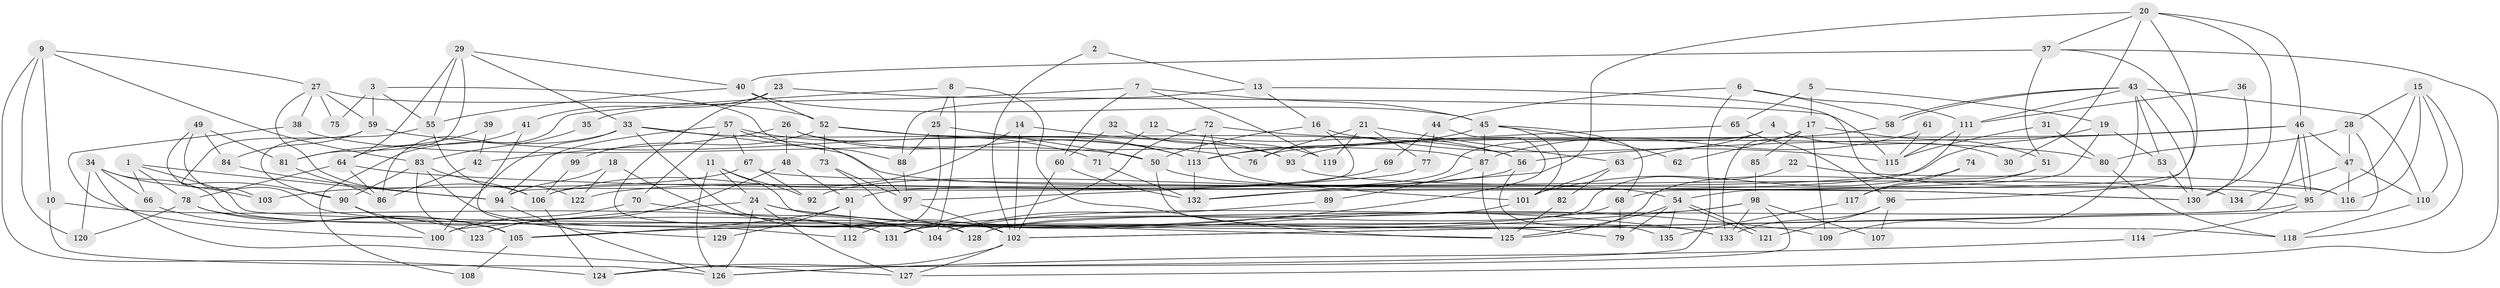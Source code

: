 // Generated by graph-tools (version 1.1) at 2025/50/03/09/25 03:50:06]
// undirected, 135 vertices, 270 edges
graph export_dot {
graph [start="1"]
  node [color=gray90,style=filled];
  1;
  2;
  3;
  4;
  5;
  6;
  7;
  8;
  9;
  10;
  11;
  12;
  13;
  14;
  15;
  16;
  17;
  18;
  19;
  20;
  21;
  22;
  23;
  24;
  25;
  26;
  27;
  28;
  29;
  30;
  31;
  32;
  33;
  34;
  35;
  36;
  37;
  38;
  39;
  40;
  41;
  42;
  43;
  44;
  45;
  46;
  47;
  48;
  49;
  50;
  51;
  52;
  53;
  54;
  55;
  56;
  57;
  58;
  59;
  60;
  61;
  62;
  63;
  64;
  65;
  66;
  67;
  68;
  69;
  70;
  71;
  72;
  73;
  74;
  75;
  76;
  77;
  78;
  79;
  80;
  81;
  82;
  83;
  84;
  85;
  86;
  87;
  88;
  89;
  90;
  91;
  92;
  93;
  94;
  95;
  96;
  97;
  98;
  99;
  100;
  101;
  102;
  103;
  104;
  105;
  106;
  107;
  108;
  109;
  110;
  111;
  112;
  113;
  114;
  115;
  116;
  117;
  118;
  119;
  120;
  121;
  122;
  123;
  124;
  125;
  126;
  127;
  128;
  129;
  130;
  131;
  132;
  133;
  134;
  135;
  1 -- 94;
  1 -- 78;
  1 -- 66;
  1 -- 118;
  2 -- 102;
  2 -- 13;
  3 -- 55;
  3 -- 59;
  3 -- 75;
  3 -- 88;
  4 -- 106;
  4 -- 63;
  4 -- 30;
  5 -- 17;
  5 -- 19;
  5 -- 65;
  6 -- 111;
  6 -- 58;
  6 -- 44;
  6 -- 126;
  7 -- 45;
  7 -- 60;
  7 -- 35;
  7 -- 119;
  8 -- 25;
  8 -- 104;
  8 -- 86;
  8 -- 125;
  9 -- 27;
  9 -- 83;
  9 -- 10;
  9 -- 120;
  9 -- 124;
  10 -- 126;
  10 -- 131;
  11 -- 126;
  11 -- 125;
  11 -- 24;
  11 -- 92;
  12 -- 71;
  12 -- 56;
  13 -- 116;
  13 -- 16;
  13 -- 88;
  14 -- 102;
  14 -- 93;
  14 -- 106;
  15 -- 118;
  15 -- 28;
  15 -- 95;
  15 -- 110;
  15 -- 116;
  16 -- 50;
  16 -- 94;
  16 -- 115;
  17 -- 109;
  17 -- 133;
  17 -- 51;
  17 -- 62;
  17 -- 85;
  18 -- 104;
  18 -- 94;
  18 -- 122;
  19 -- 53;
  19 -- 54;
  19 -- 91;
  20 -- 68;
  20 -- 46;
  20 -- 30;
  20 -- 37;
  20 -- 130;
  20 -- 132;
  21 -- 77;
  21 -- 76;
  21 -- 63;
  21 -- 119;
  22 -- 116;
  22 -- 131;
  23 -- 131;
  23 -- 115;
  23 -- 41;
  24 -- 127;
  24 -- 100;
  24 -- 109;
  24 -- 126;
  24 -- 133;
  25 -- 88;
  25 -- 112;
  25 -- 50;
  26 -- 113;
  26 -- 87;
  26 -- 42;
  26 -- 48;
  27 -- 106;
  27 -- 52;
  27 -- 38;
  27 -- 59;
  27 -- 75;
  28 -- 47;
  28 -- 102;
  28 -- 80;
  29 -- 55;
  29 -- 64;
  29 -- 33;
  29 -- 40;
  29 -- 81;
  31 -- 80;
  31 -- 115;
  32 -- 119;
  32 -- 60;
  33 -- 100;
  33 -- 93;
  33 -- 102;
  33 -- 108;
  33 -- 134;
  34 -- 128;
  34 -- 127;
  34 -- 66;
  34 -- 103;
  34 -- 120;
  35 -- 83;
  36 -- 111;
  36 -- 130;
  37 -- 40;
  37 -- 51;
  37 -- 96;
  37 -- 127;
  38 -- 50;
  38 -- 100;
  39 -- 81;
  39 -- 42;
  40 -- 45;
  40 -- 52;
  40 -- 55;
  41 -- 64;
  41 -- 129;
  42 -- 86;
  43 -- 58;
  43 -- 58;
  43 -- 130;
  43 -- 53;
  43 -- 109;
  43 -- 110;
  43 -- 111;
  44 -- 105;
  44 -- 69;
  44 -- 77;
  45 -- 68;
  45 -- 113;
  45 -- 62;
  45 -- 87;
  45 -- 101;
  46 -- 95;
  46 -- 95;
  46 -- 102;
  46 -- 47;
  46 -- 56;
  46 -- 113;
  47 -- 110;
  47 -- 116;
  47 -- 134;
  48 -- 91;
  48 -- 123;
  49 -- 84;
  49 -- 103;
  49 -- 81;
  49 -- 133;
  50 -- 54;
  50 -- 79;
  51 -- 117;
  51 -- 125;
  52 -- 113;
  52 -- 56;
  52 -- 73;
  52 -- 99;
  53 -- 130;
  54 -- 121;
  54 -- 121;
  54 -- 125;
  54 -- 79;
  54 -- 135;
  55 -- 90;
  55 -- 122;
  56 -- 92;
  56 -- 135;
  57 -- 67;
  57 -- 97;
  57 -- 70;
  57 -- 71;
  57 -- 94;
  58 -- 93;
  59 -- 90;
  59 -- 76;
  59 -- 84;
  60 -- 132;
  60 -- 102;
  61 -- 87;
  61 -- 115;
  63 -- 101;
  63 -- 82;
  64 -- 78;
  64 -- 86;
  64 -- 130;
  65 -- 96;
  65 -- 76;
  66 -- 105;
  67 -- 130;
  67 -- 92;
  67 -- 103;
  68 -- 79;
  68 -- 128;
  69 -- 122;
  70 -- 100;
  70 -- 104;
  71 -- 132;
  72 -- 131;
  72 -- 80;
  72 -- 101;
  72 -- 113;
  73 -- 97;
  73 -- 128;
  74 -- 101;
  74 -- 117;
  77 -- 97;
  78 -- 131;
  78 -- 120;
  78 -- 105;
  80 -- 118;
  81 -- 86;
  82 -- 125;
  83 -- 106;
  83 -- 105;
  83 -- 90;
  83 -- 112;
  84 -- 94;
  85 -- 98;
  87 -- 125;
  87 -- 89;
  88 -- 97;
  89 -- 104;
  90 -- 100;
  90 -- 123;
  91 -- 105;
  91 -- 112;
  91 -- 129;
  93 -- 95;
  94 -- 126;
  95 -- 114;
  95 -- 128;
  96 -- 133;
  96 -- 107;
  96 -- 121;
  97 -- 102;
  98 -- 105;
  98 -- 133;
  98 -- 104;
  98 -- 107;
  98 -- 124;
  99 -- 106;
  101 -- 131;
  102 -- 124;
  102 -- 127;
  105 -- 108;
  106 -- 124;
  110 -- 118;
  111 -- 132;
  111 -- 115;
  113 -- 132;
  114 -- 126;
  117 -- 135;
}
